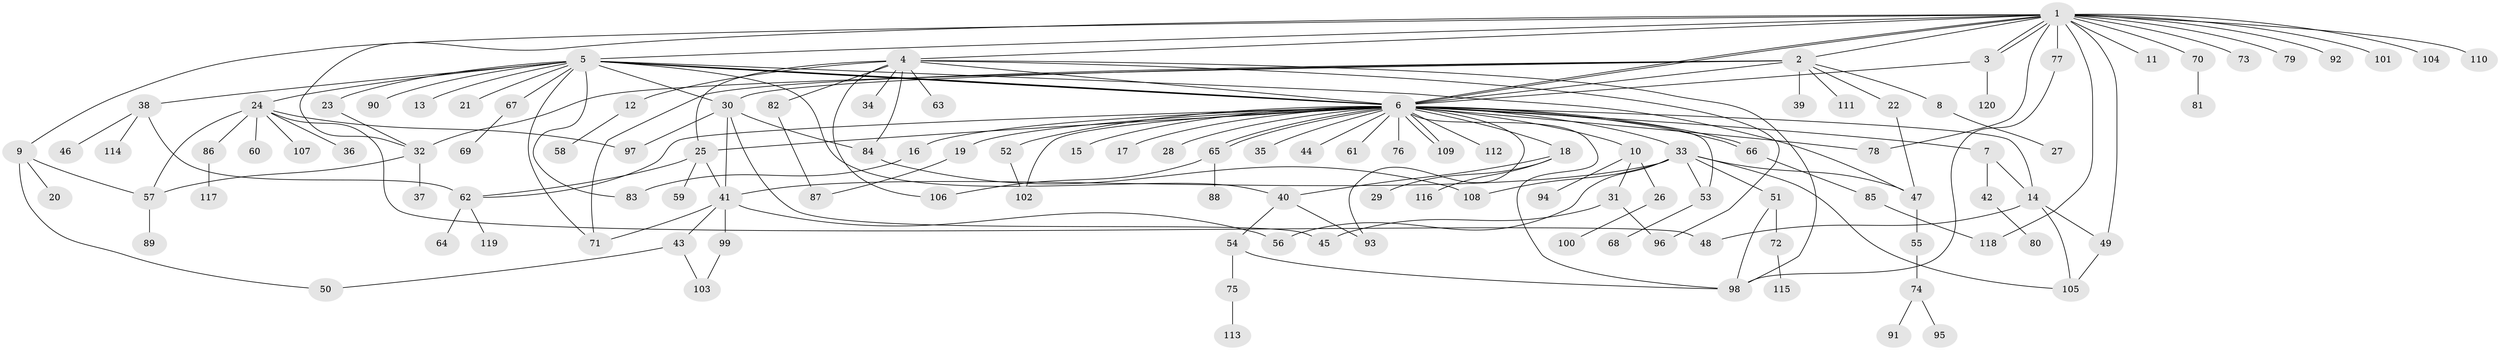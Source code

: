 // Generated by graph-tools (version 1.1) at 2025/50/03/09/25 03:50:01]
// undirected, 120 vertices, 170 edges
graph export_dot {
graph [start="1"]
  node [color=gray90,style=filled];
  1;
  2;
  3;
  4;
  5;
  6;
  7;
  8;
  9;
  10;
  11;
  12;
  13;
  14;
  15;
  16;
  17;
  18;
  19;
  20;
  21;
  22;
  23;
  24;
  25;
  26;
  27;
  28;
  29;
  30;
  31;
  32;
  33;
  34;
  35;
  36;
  37;
  38;
  39;
  40;
  41;
  42;
  43;
  44;
  45;
  46;
  47;
  48;
  49;
  50;
  51;
  52;
  53;
  54;
  55;
  56;
  57;
  58;
  59;
  60;
  61;
  62;
  63;
  64;
  65;
  66;
  67;
  68;
  69;
  70;
  71;
  72;
  73;
  74;
  75;
  76;
  77;
  78;
  79;
  80;
  81;
  82;
  83;
  84;
  85;
  86;
  87;
  88;
  89;
  90;
  91;
  92;
  93;
  94;
  95;
  96;
  97;
  98;
  99;
  100;
  101;
  102;
  103;
  104;
  105;
  106;
  107;
  108;
  109;
  110;
  111;
  112;
  113;
  114;
  115;
  116;
  117;
  118;
  119;
  120;
  1 -- 2;
  1 -- 3;
  1 -- 3;
  1 -- 4;
  1 -- 5;
  1 -- 6;
  1 -- 6;
  1 -- 9;
  1 -- 11;
  1 -- 32;
  1 -- 49;
  1 -- 70;
  1 -- 73;
  1 -- 77;
  1 -- 78;
  1 -- 79;
  1 -- 92;
  1 -- 101;
  1 -- 104;
  1 -- 110;
  1 -- 118;
  2 -- 6;
  2 -- 8;
  2 -- 22;
  2 -- 30;
  2 -- 32;
  2 -- 39;
  2 -- 71;
  2 -- 111;
  3 -- 6;
  3 -- 120;
  4 -- 6;
  4 -- 12;
  4 -- 25;
  4 -- 34;
  4 -- 63;
  4 -- 82;
  4 -- 84;
  4 -- 96;
  4 -- 98;
  4 -- 106;
  5 -- 6;
  5 -- 6;
  5 -- 6;
  5 -- 13;
  5 -- 21;
  5 -- 23;
  5 -- 24;
  5 -- 30;
  5 -- 38;
  5 -- 40;
  5 -- 47;
  5 -- 67;
  5 -- 71;
  5 -- 83;
  5 -- 90;
  6 -- 7;
  6 -- 10;
  6 -- 14;
  6 -- 15;
  6 -- 16;
  6 -- 17;
  6 -- 18;
  6 -- 19;
  6 -- 25;
  6 -- 28;
  6 -- 33;
  6 -- 35;
  6 -- 44;
  6 -- 52;
  6 -- 53;
  6 -- 61;
  6 -- 62;
  6 -- 65;
  6 -- 65;
  6 -- 66;
  6 -- 66;
  6 -- 76;
  6 -- 78;
  6 -- 93;
  6 -- 98;
  6 -- 102;
  6 -- 109;
  6 -- 109;
  6 -- 112;
  7 -- 14;
  7 -- 42;
  8 -- 27;
  9 -- 20;
  9 -- 50;
  9 -- 57;
  10 -- 26;
  10 -- 31;
  10 -- 94;
  12 -- 58;
  14 -- 48;
  14 -- 49;
  14 -- 105;
  16 -- 83;
  18 -- 29;
  18 -- 40;
  18 -- 116;
  19 -- 87;
  22 -- 47;
  23 -- 32;
  24 -- 36;
  24 -- 48;
  24 -- 57;
  24 -- 60;
  24 -- 86;
  24 -- 97;
  24 -- 107;
  25 -- 41;
  25 -- 59;
  25 -- 62;
  26 -- 100;
  30 -- 41;
  30 -- 45;
  30 -- 84;
  30 -- 97;
  31 -- 45;
  31 -- 96;
  32 -- 37;
  32 -- 57;
  33 -- 41;
  33 -- 47;
  33 -- 51;
  33 -- 53;
  33 -- 56;
  33 -- 105;
  33 -- 108;
  38 -- 46;
  38 -- 62;
  38 -- 114;
  40 -- 54;
  40 -- 93;
  41 -- 43;
  41 -- 56;
  41 -- 71;
  41 -- 99;
  42 -- 80;
  43 -- 50;
  43 -- 103;
  47 -- 55;
  49 -- 105;
  51 -- 72;
  51 -- 98;
  52 -- 102;
  53 -- 68;
  54 -- 75;
  54 -- 98;
  55 -- 74;
  57 -- 89;
  62 -- 64;
  62 -- 119;
  65 -- 88;
  65 -- 106;
  66 -- 85;
  67 -- 69;
  70 -- 81;
  72 -- 115;
  74 -- 91;
  74 -- 95;
  75 -- 113;
  77 -- 98;
  82 -- 87;
  84 -- 108;
  85 -- 118;
  86 -- 117;
  99 -- 103;
}
